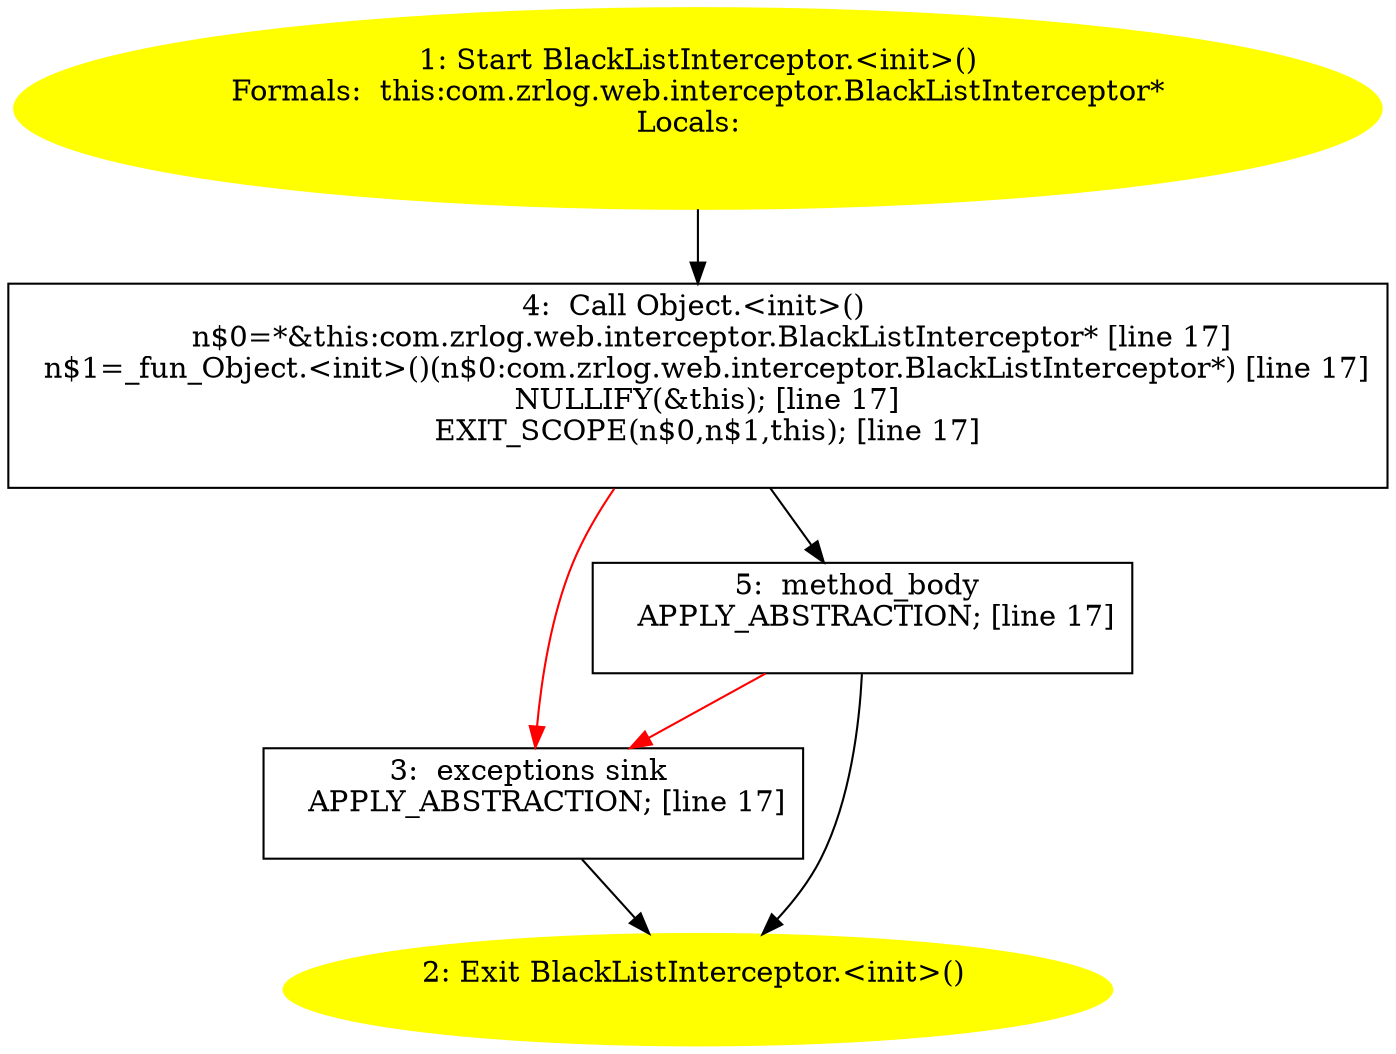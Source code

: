/* @generated */
digraph cfg {
"com.zrlog.web.interceptor.BlackListInterceptor.<init>().04a98f1fd4dad2f8cdc4fbc669c42fd1_1" [label="1: Start BlackListInterceptor.<init>()\nFormals:  this:com.zrlog.web.interceptor.BlackListInterceptor*\nLocals:  \n  " color=yellow style=filled]
	

	 "com.zrlog.web.interceptor.BlackListInterceptor.<init>().04a98f1fd4dad2f8cdc4fbc669c42fd1_1" -> "com.zrlog.web.interceptor.BlackListInterceptor.<init>().04a98f1fd4dad2f8cdc4fbc669c42fd1_4" ;
"com.zrlog.web.interceptor.BlackListInterceptor.<init>().04a98f1fd4dad2f8cdc4fbc669c42fd1_2" [label="2: Exit BlackListInterceptor.<init>() \n  " color=yellow style=filled]
	

"com.zrlog.web.interceptor.BlackListInterceptor.<init>().04a98f1fd4dad2f8cdc4fbc669c42fd1_3" [label="3:  exceptions sink \n   APPLY_ABSTRACTION; [line 17]\n " shape="box"]
	

	 "com.zrlog.web.interceptor.BlackListInterceptor.<init>().04a98f1fd4dad2f8cdc4fbc669c42fd1_3" -> "com.zrlog.web.interceptor.BlackListInterceptor.<init>().04a98f1fd4dad2f8cdc4fbc669c42fd1_2" ;
"com.zrlog.web.interceptor.BlackListInterceptor.<init>().04a98f1fd4dad2f8cdc4fbc669c42fd1_4" [label="4:  Call Object.<init>() \n   n$0=*&this:com.zrlog.web.interceptor.BlackListInterceptor* [line 17]\n  n$1=_fun_Object.<init>()(n$0:com.zrlog.web.interceptor.BlackListInterceptor*) [line 17]\n  NULLIFY(&this); [line 17]\n  EXIT_SCOPE(n$0,n$1,this); [line 17]\n " shape="box"]
	

	 "com.zrlog.web.interceptor.BlackListInterceptor.<init>().04a98f1fd4dad2f8cdc4fbc669c42fd1_4" -> "com.zrlog.web.interceptor.BlackListInterceptor.<init>().04a98f1fd4dad2f8cdc4fbc669c42fd1_5" ;
	 "com.zrlog.web.interceptor.BlackListInterceptor.<init>().04a98f1fd4dad2f8cdc4fbc669c42fd1_4" -> "com.zrlog.web.interceptor.BlackListInterceptor.<init>().04a98f1fd4dad2f8cdc4fbc669c42fd1_3" [color="red" ];
"com.zrlog.web.interceptor.BlackListInterceptor.<init>().04a98f1fd4dad2f8cdc4fbc669c42fd1_5" [label="5:  method_body \n   APPLY_ABSTRACTION; [line 17]\n " shape="box"]
	

	 "com.zrlog.web.interceptor.BlackListInterceptor.<init>().04a98f1fd4dad2f8cdc4fbc669c42fd1_5" -> "com.zrlog.web.interceptor.BlackListInterceptor.<init>().04a98f1fd4dad2f8cdc4fbc669c42fd1_2" ;
	 "com.zrlog.web.interceptor.BlackListInterceptor.<init>().04a98f1fd4dad2f8cdc4fbc669c42fd1_5" -> "com.zrlog.web.interceptor.BlackListInterceptor.<init>().04a98f1fd4dad2f8cdc4fbc669c42fd1_3" [color="red" ];
}

